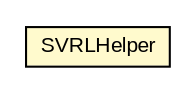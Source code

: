 #!/usr/local/bin/dot
#
# Class diagram 
# Generated by UMLGraph version 5.1 (http://www.umlgraph.org/)
#

digraph G {
	edge [fontname="arial",fontsize=10,labelfontname="arial",labelfontsize=10];
	node [fontname="arial",fontsize=10,shape=plaintext];
	nodesep=0.25;
	ranksep=0.5;
	// com.helger.schematron.svrl.SVRLHelper
	c13331 [label=<<table title="com.helger.schematron.svrl.SVRLHelper" border="0" cellborder="1" cellspacing="0" cellpadding="2" port="p" bgcolor="lemonChiffon" href="./SVRLHelper.html">
		<tr><td><table border="0" cellspacing="0" cellpadding="1">
<tr><td align="center" balign="center"> SVRLHelper </td></tr>
		</table></td></tr>
		</table>>, fontname="arial", fontcolor="black", fontsize=10.0];
}


